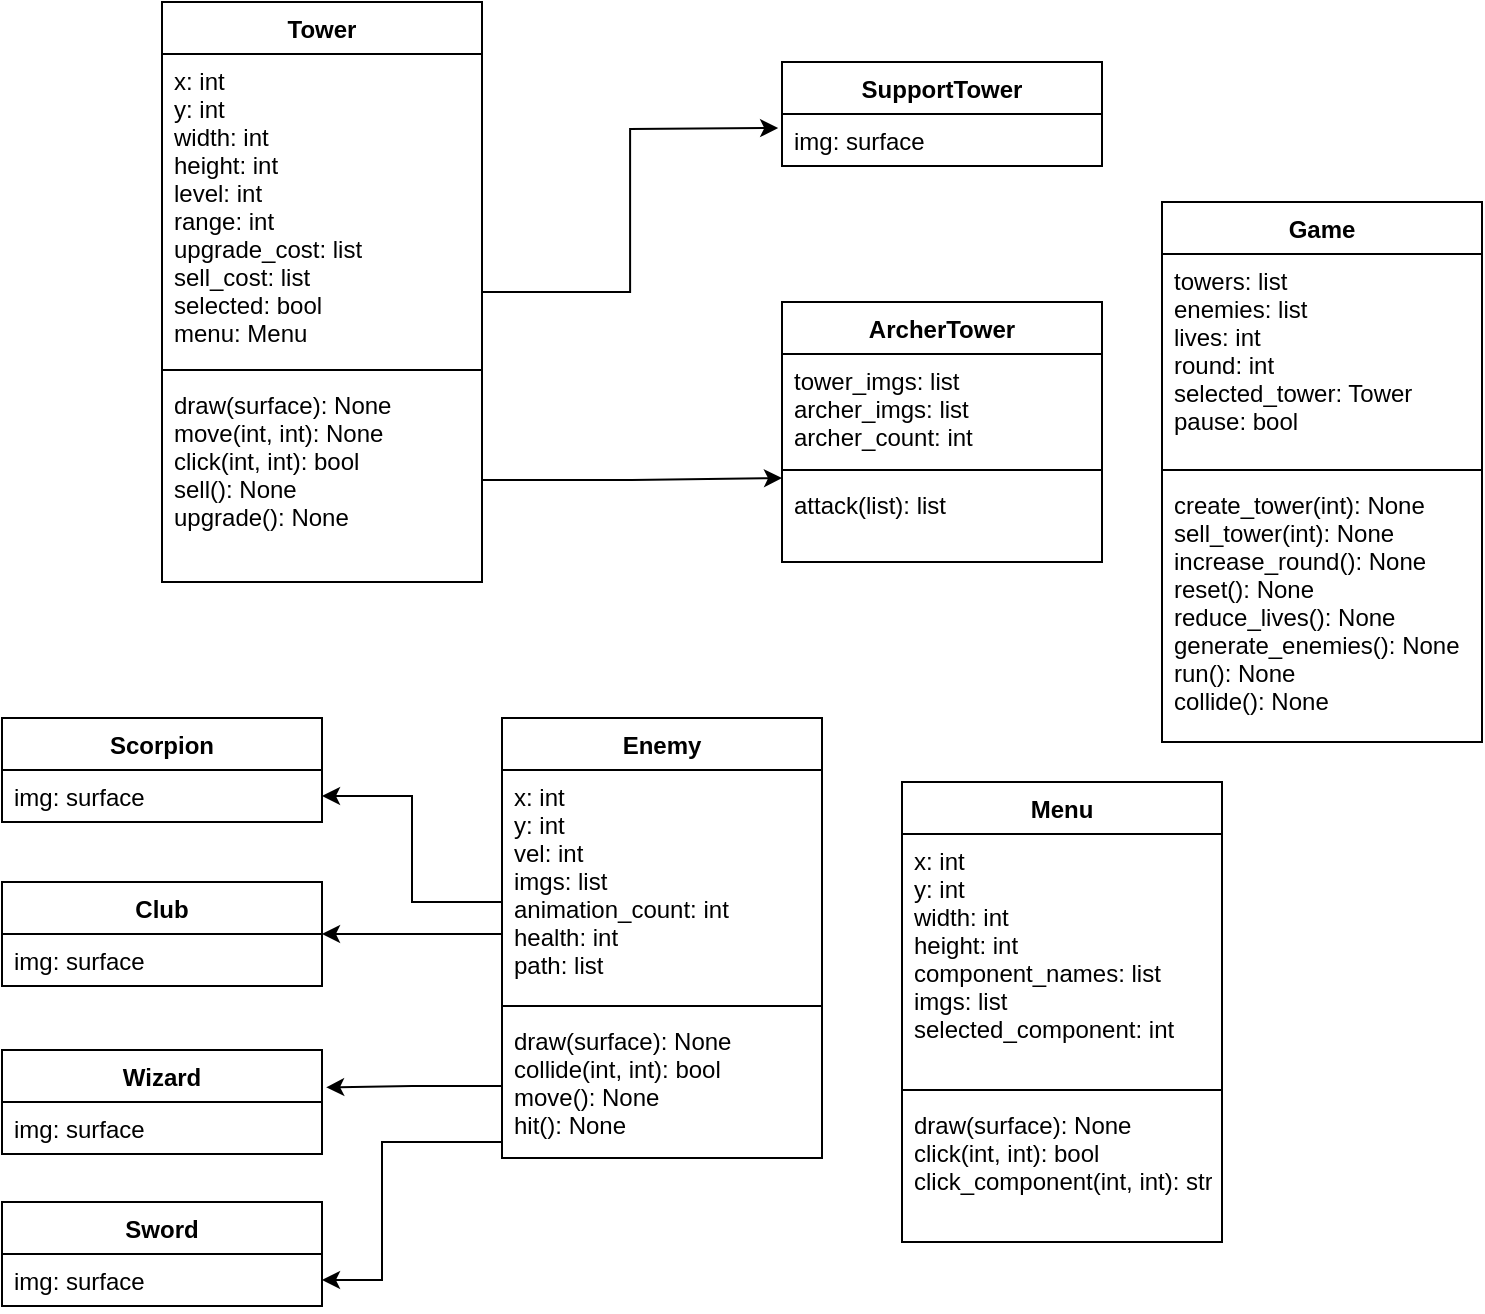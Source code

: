 <mxfile version="15.9.1" type="device"><diagram id="ldiePVYXHaT1PyJ_xSXE" name="Page-1"><mxGraphModel dx="946" dy="743" grid="1" gridSize="10" guides="1" tooltips="1" connect="1" arrows="1" fold="1" page="1" pageScale="1" pageWidth="827" pageHeight="1169" math="0" shadow="0"><root><mxCell id="0"/><mxCell id="1" parent="0"/><mxCell id="eD-HQPdgCPuen-8ebTOw-22" value="" style="edgeStyle=orthogonalEdgeStyle;rounded=0;orthogonalLoop=1;jettySize=auto;html=1;entryX=-0.012;entryY=0.115;entryDx=0;entryDy=0;entryPerimeter=0;" parent="1" source="eD-HQPdgCPuen-8ebTOw-3" edge="1"><mxGeometry relative="1" as="geometry"><mxPoint x="428.08" y="142.99" as="targetPoint"/></mxGeometry></mxCell><mxCell id="eD-HQPdgCPuen-8ebTOw-3" value="Tower" style="swimlane;fontStyle=1;align=center;verticalAlign=top;childLayout=stackLayout;horizontal=1;startSize=26;horizontalStack=0;resizeParent=1;resizeParentMax=0;resizeLast=0;collapsible=1;marginBottom=0;" parent="1" vertex="1"><mxGeometry x="120" y="80" width="160" height="290" as="geometry"/></mxCell><mxCell id="eD-HQPdgCPuen-8ebTOw-4" value="x: int&#10;y: int&#10;width: int&#10;height: int&#10;level: int&#10;range: int&#10;upgrade_cost: list&#10;sell_cost: list&#10;selected: bool&#10;menu: Menu&#10;" style="text;strokeColor=none;fillColor=none;align=left;verticalAlign=top;spacingLeft=4;spacingRight=4;overflow=hidden;rotatable=0;points=[[0,0.5],[1,0.5]];portConstraint=eastwest;" parent="eD-HQPdgCPuen-8ebTOw-3" vertex="1"><mxGeometry y="26" width="160" height="154" as="geometry"/></mxCell><mxCell id="eD-HQPdgCPuen-8ebTOw-5" value="" style="line;strokeWidth=1;fillColor=none;align=left;verticalAlign=middle;spacingTop=-1;spacingLeft=3;spacingRight=3;rotatable=0;labelPosition=right;points=[];portConstraint=eastwest;" parent="eD-HQPdgCPuen-8ebTOw-3" vertex="1"><mxGeometry y="180" width="160" height="8" as="geometry"/></mxCell><mxCell id="eD-HQPdgCPuen-8ebTOw-6" value="draw(surface): None&#10;move(int, int): None&#10;click(int, int): bool&#10;sell(): None&#10;upgrade(): None" style="text;strokeColor=none;fillColor=none;align=left;verticalAlign=top;spacingLeft=4;spacingRight=4;overflow=hidden;rotatable=0;points=[[0,0.5],[1,0.5]];portConstraint=eastwest;" parent="eD-HQPdgCPuen-8ebTOw-3" vertex="1"><mxGeometry y="188" width="160" height="102" as="geometry"/></mxCell><mxCell id="eD-HQPdgCPuen-8ebTOw-7" value="SupportTower" style="swimlane;fontStyle=1;align=center;verticalAlign=top;childLayout=stackLayout;horizontal=1;startSize=26;horizontalStack=0;resizeParent=1;resizeParentMax=0;resizeLast=0;collapsible=1;marginBottom=0;" parent="1" vertex="1"><mxGeometry x="430" y="110" width="160" height="52" as="geometry"/></mxCell><mxCell id="eD-HQPdgCPuen-8ebTOw-8" value="img: surface" style="text;strokeColor=none;fillColor=none;align=left;verticalAlign=top;spacingLeft=4;spacingRight=4;overflow=hidden;rotatable=0;points=[[0,0.5],[1,0.5]];portConstraint=eastwest;" parent="eD-HQPdgCPuen-8ebTOw-7" vertex="1"><mxGeometry y="26" width="160" height="26" as="geometry"/></mxCell><mxCell id="eD-HQPdgCPuen-8ebTOw-11" value="ArcherTower" style="swimlane;fontStyle=1;align=center;verticalAlign=top;childLayout=stackLayout;horizontal=1;startSize=26;horizontalStack=0;resizeParent=1;resizeParentMax=0;resizeLast=0;collapsible=1;marginBottom=0;" parent="1" vertex="1"><mxGeometry x="430" y="230" width="160" height="130" as="geometry"/></mxCell><mxCell id="eD-HQPdgCPuen-8ebTOw-12" value="tower_imgs: list&#10;archer_imgs: list&#10;archer_count: int" style="text;strokeColor=none;fillColor=none;align=left;verticalAlign=top;spacingLeft=4;spacingRight=4;overflow=hidden;rotatable=0;points=[[0,0.5],[1,0.5]];portConstraint=eastwest;" parent="eD-HQPdgCPuen-8ebTOw-11" vertex="1"><mxGeometry y="26" width="160" height="54" as="geometry"/></mxCell><mxCell id="eD-HQPdgCPuen-8ebTOw-13" value="" style="line;strokeWidth=1;fillColor=none;align=left;verticalAlign=middle;spacingTop=-1;spacingLeft=3;spacingRight=3;rotatable=0;labelPosition=right;points=[];portConstraint=eastwest;" parent="eD-HQPdgCPuen-8ebTOw-11" vertex="1"><mxGeometry y="80" width="160" height="8" as="geometry"/></mxCell><mxCell id="eD-HQPdgCPuen-8ebTOw-14" value="attack(list): list" style="text;strokeColor=none;fillColor=none;align=left;verticalAlign=top;spacingLeft=4;spacingRight=4;overflow=hidden;rotatable=0;points=[[0,0.5],[1,0.5]];portConstraint=eastwest;" parent="eD-HQPdgCPuen-8ebTOw-11" vertex="1"><mxGeometry y="88" width="160" height="42" as="geometry"/></mxCell><mxCell id="eD-HQPdgCPuen-8ebTOw-23" style="edgeStyle=orthogonalEdgeStyle;rounded=0;orthogonalLoop=1;jettySize=auto;html=1;" parent="1" source="eD-HQPdgCPuen-8ebTOw-6" edge="1"><mxGeometry relative="1" as="geometry"><mxPoint x="430" y="318" as="targetPoint"/></mxGeometry></mxCell><mxCell id="eD-HQPdgCPuen-8ebTOw-24" value="Enemy&#10;" style="swimlane;fontStyle=1;align=center;verticalAlign=top;childLayout=stackLayout;horizontal=1;startSize=26;horizontalStack=0;resizeParent=1;resizeParentMax=0;resizeLast=0;collapsible=1;marginBottom=0;" parent="1" vertex="1"><mxGeometry x="290" y="438" width="160" height="220" as="geometry"/></mxCell><mxCell id="eD-HQPdgCPuen-8ebTOw-25" value="x: int&#10;y: int&#10;vel: int&#10;imgs: list&#10;animation_count: int&#10;health: int&#10;path: list" style="text;strokeColor=none;fillColor=none;align=left;verticalAlign=top;spacingLeft=4;spacingRight=4;overflow=hidden;rotatable=0;points=[[0,0.5],[1,0.5]];portConstraint=eastwest;" parent="eD-HQPdgCPuen-8ebTOw-24" vertex="1"><mxGeometry y="26" width="160" height="114" as="geometry"/></mxCell><mxCell id="eD-HQPdgCPuen-8ebTOw-26" value="" style="line;strokeWidth=1;fillColor=none;align=left;verticalAlign=middle;spacingTop=-1;spacingLeft=3;spacingRight=3;rotatable=0;labelPosition=right;points=[];portConstraint=eastwest;" parent="eD-HQPdgCPuen-8ebTOw-24" vertex="1"><mxGeometry y="140" width="160" height="8" as="geometry"/></mxCell><mxCell id="eD-HQPdgCPuen-8ebTOw-27" value="draw(surface): None&#10;collide(int, int): bool&#10;move(): None&#10;hit(): None" style="text;strokeColor=none;fillColor=none;align=left;verticalAlign=top;spacingLeft=4;spacingRight=4;overflow=hidden;rotatable=0;points=[[0,0.5],[1,0.5]];portConstraint=eastwest;" parent="eD-HQPdgCPuen-8ebTOw-24" vertex="1"><mxGeometry y="148" width="160" height="72" as="geometry"/></mxCell><mxCell id="eD-HQPdgCPuen-8ebTOw-28" value="Game" style="swimlane;fontStyle=1;align=center;verticalAlign=top;childLayout=stackLayout;horizontal=1;startSize=26;horizontalStack=0;resizeParent=1;resizeParentMax=0;resizeLast=0;collapsible=1;marginBottom=0;" parent="1" vertex="1"><mxGeometry x="620" y="180" width="160" height="270" as="geometry"/></mxCell><mxCell id="eD-HQPdgCPuen-8ebTOw-29" value="towers: list&#10;enemies: list&#10;lives: int&#10;round: int&#10;selected_tower: Tower&#10;pause: bool" style="text;strokeColor=none;fillColor=none;align=left;verticalAlign=top;spacingLeft=4;spacingRight=4;overflow=hidden;rotatable=0;points=[[0,0.5],[1,0.5]];portConstraint=eastwest;" parent="eD-HQPdgCPuen-8ebTOw-28" vertex="1"><mxGeometry y="26" width="160" height="104" as="geometry"/></mxCell><mxCell id="eD-HQPdgCPuen-8ebTOw-30" value="" style="line;strokeWidth=1;fillColor=none;align=left;verticalAlign=middle;spacingTop=-1;spacingLeft=3;spacingRight=3;rotatable=0;labelPosition=right;points=[];portConstraint=eastwest;" parent="eD-HQPdgCPuen-8ebTOw-28" vertex="1"><mxGeometry y="130" width="160" height="8" as="geometry"/></mxCell><mxCell id="eD-HQPdgCPuen-8ebTOw-31" value="create_tower(int): None&#10;sell_tower(int): None&#10;increase_round(): None&#10;reset(): None&#10;reduce_lives(): None&#10;generate_enemies(): None&#10;run(): None&#10;collide(): None" style="text;strokeColor=none;fillColor=none;align=left;verticalAlign=top;spacingLeft=4;spacingRight=4;overflow=hidden;rotatable=0;points=[[0,0.5],[1,0.5]];portConstraint=eastwest;" parent="eD-HQPdgCPuen-8ebTOw-28" vertex="1"><mxGeometry y="138" width="160" height="132" as="geometry"/></mxCell><mxCell id="eD-HQPdgCPuen-8ebTOw-36" value="Menu" style="swimlane;fontStyle=1;align=center;verticalAlign=top;childLayout=stackLayout;horizontal=1;startSize=26;horizontalStack=0;resizeParent=1;resizeParentMax=0;resizeLast=0;collapsible=1;marginBottom=0;" parent="1" vertex="1"><mxGeometry x="490" y="470" width="160" height="230" as="geometry"/></mxCell><mxCell id="eD-HQPdgCPuen-8ebTOw-37" value="x: int&#10;y: int&#10;width: int&#10;height: int&#10;component_names: list&#10;imgs: list&#10;selected_component: int" style="text;strokeColor=none;fillColor=none;align=left;verticalAlign=top;spacingLeft=4;spacingRight=4;overflow=hidden;rotatable=0;points=[[0,0.5],[1,0.5]];portConstraint=eastwest;" parent="eD-HQPdgCPuen-8ebTOw-36" vertex="1"><mxGeometry y="26" width="160" height="124" as="geometry"/></mxCell><mxCell id="eD-HQPdgCPuen-8ebTOw-38" value="" style="line;strokeWidth=1;fillColor=none;align=left;verticalAlign=middle;spacingTop=-1;spacingLeft=3;spacingRight=3;rotatable=0;labelPosition=right;points=[];portConstraint=eastwest;" parent="eD-HQPdgCPuen-8ebTOw-36" vertex="1"><mxGeometry y="150" width="160" height="8" as="geometry"/></mxCell><mxCell id="eD-HQPdgCPuen-8ebTOw-39" value="draw(surface): None&#10;click(int, int): bool&#10;click_component(int, int): str" style="text;strokeColor=none;fillColor=none;align=left;verticalAlign=top;spacingLeft=4;spacingRight=4;overflow=hidden;rotatable=0;points=[[0,0.5],[1,0.5]];portConstraint=eastwest;" parent="eD-HQPdgCPuen-8ebTOw-36" vertex="1"><mxGeometry y="158" width="160" height="72" as="geometry"/></mxCell><mxCell id="P0jpL1E3UCh4uRtHo2qW-1" value="Scorpion&#10;" style="swimlane;fontStyle=1;align=center;verticalAlign=top;childLayout=stackLayout;horizontal=1;startSize=26;horizontalStack=0;resizeParent=1;resizeParentMax=0;resizeLast=0;collapsible=1;marginBottom=0;" vertex="1" parent="1"><mxGeometry x="40" y="438" width="160" height="52" as="geometry"/></mxCell><mxCell id="P0jpL1E3UCh4uRtHo2qW-2" value="img: surface&#10;" style="text;strokeColor=none;fillColor=none;align=left;verticalAlign=top;spacingLeft=4;spacingRight=4;overflow=hidden;rotatable=0;points=[[0,0.5],[1,0.5]];portConstraint=eastwest;" vertex="1" parent="P0jpL1E3UCh4uRtHo2qW-1"><mxGeometry y="26" width="160" height="26" as="geometry"/></mxCell><mxCell id="P0jpL1E3UCh4uRtHo2qW-9" value="Club&#10;" style="swimlane;fontStyle=1;align=center;verticalAlign=top;childLayout=stackLayout;horizontal=1;startSize=26;horizontalStack=0;resizeParent=1;resizeParentMax=0;resizeLast=0;collapsible=1;marginBottom=0;" vertex="1" parent="1"><mxGeometry x="40" y="520" width="160" height="52" as="geometry"/></mxCell><mxCell id="P0jpL1E3UCh4uRtHo2qW-10" value="img: surface&#10;" style="text;strokeColor=none;fillColor=none;align=left;verticalAlign=top;spacingLeft=4;spacingRight=4;overflow=hidden;rotatable=0;points=[[0,0.5],[1,0.5]];portConstraint=eastwest;" vertex="1" parent="P0jpL1E3UCh4uRtHo2qW-9"><mxGeometry y="26" width="160" height="26" as="geometry"/></mxCell><mxCell id="P0jpL1E3UCh4uRtHo2qW-14" value="Wizard&#10;" style="swimlane;fontStyle=1;align=center;verticalAlign=top;childLayout=stackLayout;horizontal=1;startSize=26;horizontalStack=0;resizeParent=1;resizeParentMax=0;resizeLast=0;collapsible=1;marginBottom=0;" vertex="1" parent="1"><mxGeometry x="40" y="604" width="160" height="52" as="geometry"/></mxCell><mxCell id="P0jpL1E3UCh4uRtHo2qW-15" value="img: surface&#10;" style="text;strokeColor=none;fillColor=none;align=left;verticalAlign=top;spacingLeft=4;spacingRight=4;overflow=hidden;rotatable=0;points=[[0,0.5],[1,0.5]];portConstraint=eastwest;" vertex="1" parent="P0jpL1E3UCh4uRtHo2qW-14"><mxGeometry y="26" width="160" height="26" as="geometry"/></mxCell><mxCell id="P0jpL1E3UCh4uRtHo2qW-16" value="Sword" style="swimlane;fontStyle=1;align=center;verticalAlign=top;childLayout=stackLayout;horizontal=1;startSize=26;horizontalStack=0;resizeParent=1;resizeParentMax=0;resizeLast=0;collapsible=1;marginBottom=0;" vertex="1" parent="1"><mxGeometry x="40" y="680" width="160" height="52" as="geometry"/></mxCell><mxCell id="P0jpL1E3UCh4uRtHo2qW-17" value="img: surface&#10;" style="text;strokeColor=none;fillColor=none;align=left;verticalAlign=top;spacingLeft=4;spacingRight=4;overflow=hidden;rotatable=0;points=[[0,0.5],[1,0.5]];portConstraint=eastwest;" vertex="1" parent="P0jpL1E3UCh4uRtHo2qW-16"><mxGeometry y="26" width="160" height="26" as="geometry"/></mxCell><mxCell id="P0jpL1E3UCh4uRtHo2qW-21" style="edgeStyle=orthogonalEdgeStyle;rounded=0;orthogonalLoop=1;jettySize=auto;html=1;entryX=1.013;entryY=0.359;entryDx=0;entryDy=0;entryPerimeter=0;" edge="1" parent="1" source="eD-HQPdgCPuen-8ebTOw-27" target="P0jpL1E3UCh4uRtHo2qW-14"><mxGeometry relative="1" as="geometry"/></mxCell><mxCell id="P0jpL1E3UCh4uRtHo2qW-23" style="edgeStyle=orthogonalEdgeStyle;rounded=0;orthogonalLoop=1;jettySize=auto;html=1;" edge="1" parent="1" source="eD-HQPdgCPuen-8ebTOw-25" target="P0jpL1E3UCh4uRtHo2qW-9"><mxGeometry relative="1" as="geometry"><Array as="points"><mxPoint x="270" y="546"/><mxPoint x="270" y="546"/></Array></mxGeometry></mxCell><mxCell id="P0jpL1E3UCh4uRtHo2qW-24" style="edgeStyle=orthogonalEdgeStyle;rounded=0;orthogonalLoop=1;jettySize=auto;html=1;" edge="1" parent="1" source="eD-HQPdgCPuen-8ebTOw-25" target="P0jpL1E3UCh4uRtHo2qW-2"><mxGeometry relative="1" as="geometry"><Array as="points"><mxPoint x="245" y="530"/><mxPoint x="245" y="477"/></Array></mxGeometry></mxCell><mxCell id="P0jpL1E3UCh4uRtHo2qW-25" style="edgeStyle=orthogonalEdgeStyle;rounded=0;orthogonalLoop=1;jettySize=auto;html=1;entryX=1;entryY=0.5;entryDx=0;entryDy=0;" edge="1" parent="1" source="eD-HQPdgCPuen-8ebTOw-27" target="P0jpL1E3UCh4uRtHo2qW-17"><mxGeometry relative="1" as="geometry"><mxPoint x="220" y="720" as="targetPoint"/><Array as="points"><mxPoint x="230" y="650"/><mxPoint x="230" y="719"/></Array></mxGeometry></mxCell></root></mxGraphModel></diagram></mxfile>